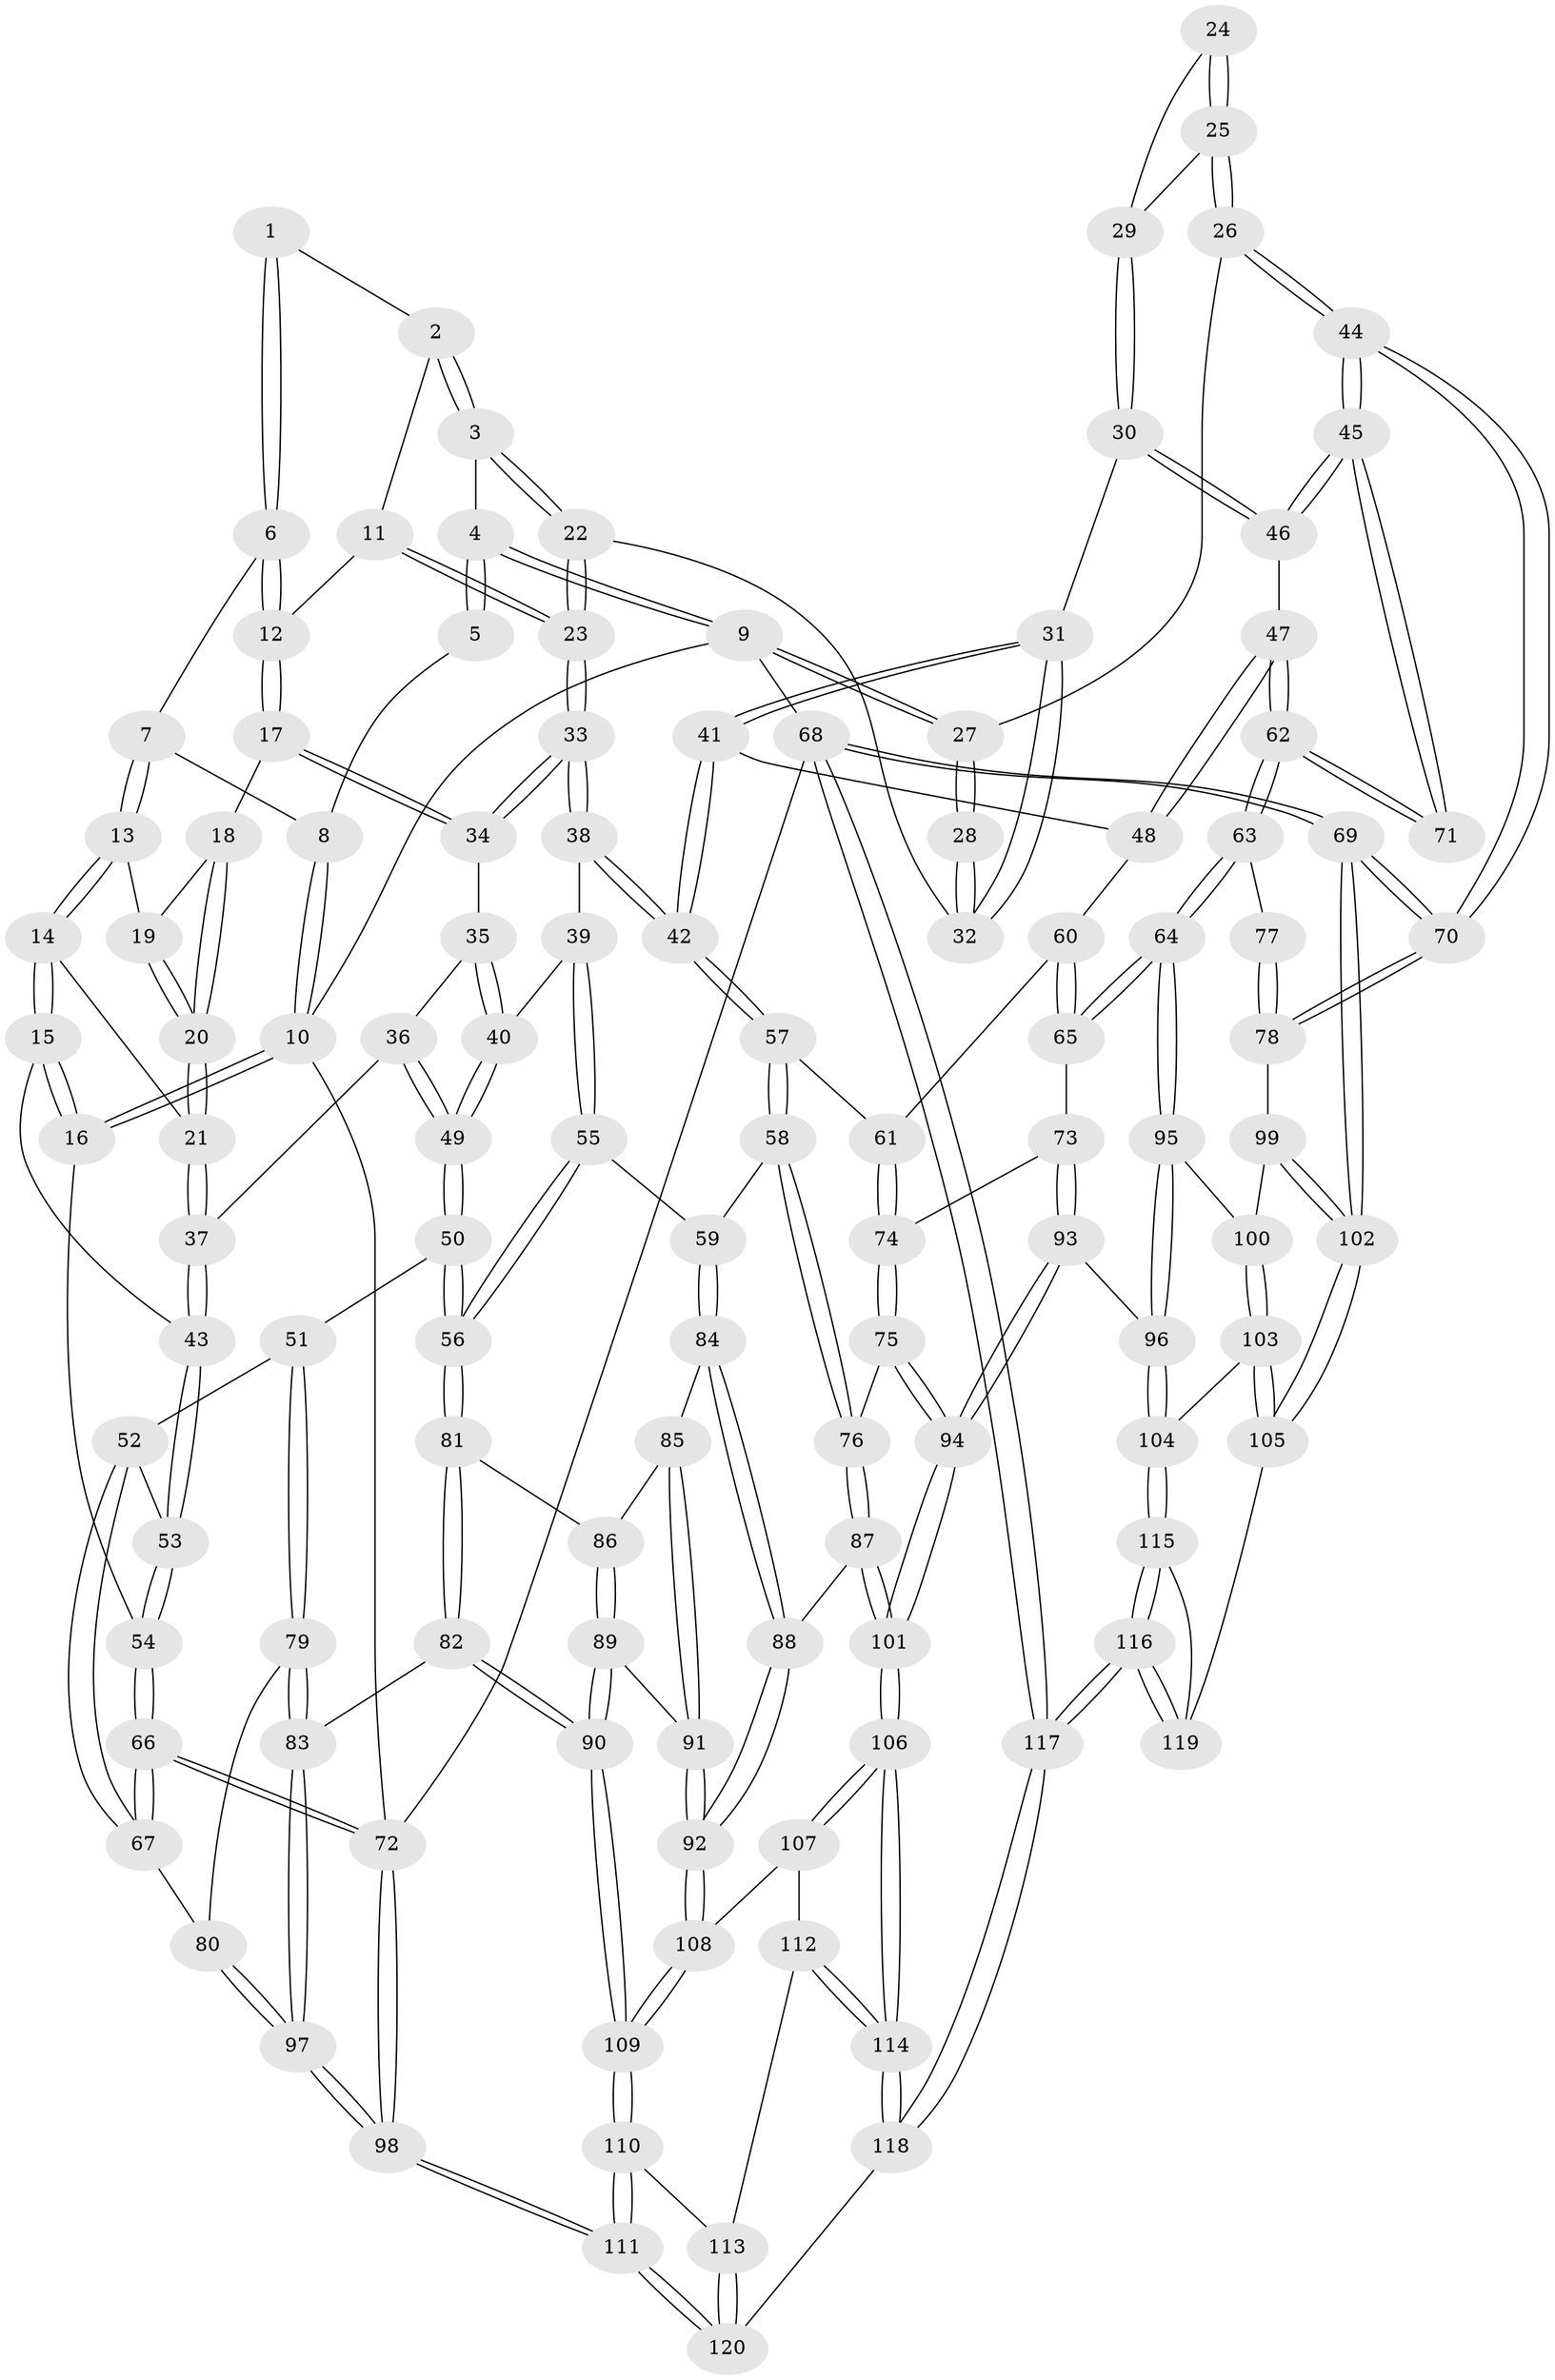 // Generated by graph-tools (version 1.1) at 2025/27/03/09/25 03:27:09]
// undirected, 120 vertices, 297 edges
graph export_dot {
graph [start="1"]
  node [color=gray90,style=filled];
  1 [pos="+0.383528706971495+0"];
  2 [pos="+0.43724604764728725+0.07834260242685019"];
  3 [pos="+0.695872464168706+0.1786348599010077"];
  4 [pos="+0.7698945542703545+0"];
  5 [pos="+0.38073805954974177+0"];
  6 [pos="+0.2861789151694534+0.09506578236703699"];
  7 [pos="+0.16744597124170574+0.07792032659130241"];
  8 [pos="+0+0"];
  9 [pos="+1+0"];
  10 [pos="+0+0"];
  11 [pos="+0.3948043992143674+0.15053318796407086"];
  12 [pos="+0.3353395126763054+0.21655242984626336"];
  13 [pos="+0.16018963545770237+0.1098842524333815"];
  14 [pos="+0.06900709873689403+0.23026838317824702"];
  15 [pos="+0+0.25791609211026856"];
  16 [pos="+0+0.25719283575872703"];
  17 [pos="+0.3328432221030863+0.23242952205655742"];
  18 [pos="+0.32357680083340307+0.2355882419757881"];
  19 [pos="+0.19209425557466167+0.15023012656612905"];
  20 [pos="+0.21739252903206252+0.3023543295689007"];
  21 [pos="+0.2007518419519287+0.3171456713321685"];
  22 [pos="+0.6961604059034787+0.18188441921018103"];
  23 [pos="+0.6088086528911526+0.2529385724501159"];
  24 [pos="+0.9512439561818546+0.2252482056929275"];
  25 [pos="+1+0.2787981247752407"];
  26 [pos="+1+0.2566746698722701"];
  27 [pos="+1+0"];
  28 [pos="+0.8836524922052895+0.18530306561620083"];
  29 [pos="+0.9337832963368398+0.32930966421598534"];
  30 [pos="+0.8377373206423699+0.3576437628467116"];
  31 [pos="+0.8091054196427071+0.34452861816596236"];
  32 [pos="+0.7107515176303182+0.19488786273328398"];
  33 [pos="+0.5229997766757383+0.332062504737881"];
  34 [pos="+0.35007657062189473+0.24595784644572533"];
  35 [pos="+0.33090486002772246+0.3671719785018658"];
  36 [pos="+0.20804040788671954+0.4146937244988265"];
  37 [pos="+0.20008406892741643+0.4111964211540175"];
  38 [pos="+0.5047334116363629+0.40976679161325336"];
  39 [pos="+0.4513771126336287+0.4350933848719443"];
  40 [pos="+0.44171571773408436+0.4372649701729067"];
  41 [pos="+0.749613373964968+0.4543194133665831"];
  42 [pos="+0.5763040511907785+0.5224010986659804"];
  43 [pos="+0.18063110958938355+0.4254470203836246"];
  44 [pos="+1+0.5300815012592283"];
  45 [pos="+1+0.531697029205532"];
  46 [pos="+0.9147766325072061+0.4703025965065656"];
  47 [pos="+0.8793177652474788+0.5513293683911185"];
  48 [pos="+0.7640718577545436+0.5317393479450665"];
  49 [pos="+0.31755445483798794+0.4926943238521171"];
  50 [pos="+0.30882392885779936+0.60996074001226"];
  51 [pos="+0.20673335653530628+0.6276076325945474"];
  52 [pos="+0.13190511751349915+0.5094397711679922"];
  53 [pos="+0.14573726527552414+0.4710874146487722"];
  54 [pos="+0+0.34270006550444604"];
  55 [pos="+0.408842370376719+0.6351700079357118"];
  56 [pos="+0.34868853144195866+0.6457045396877308"];
  57 [pos="+0.5774894956666267+0.5332846994282163"];
  58 [pos="+0.5389473369802058+0.6200351690903665"];
  59 [pos="+0.49156926514544175+0.6477852645240597"];
  60 [pos="+0.7606661685692828+0.5417040847670541"];
  61 [pos="+0.669945913544236+0.5868916819211433"];
  62 [pos="+0.8796527377128722+0.6122888545062665"];
  63 [pos="+0.8467695623218672+0.6873984126647181"];
  64 [pos="+0.8439613486216777+0.6912065039240887"];
  65 [pos="+0.8012908122965585+0.6801557620840241"];
  66 [pos="+0+0.6090114611445976"];
  67 [pos="+0+0.6099679274145382"];
  68 [pos="+1+1"];
  69 [pos="+1+1"];
  70 [pos="+1+0.7995696496231469"];
  71 [pos="+1+0.5848445755666013"];
  72 [pos="+0+1"];
  73 [pos="+0.7412532663043354+0.6867707927480594"];
  74 [pos="+0.7268241707570373+0.6875670265613157"];
  75 [pos="+0.6579302769151868+0.7392186923986237"];
  76 [pos="+0.6394364517478343+0.7353869862886917"];
  77 [pos="+0.9769483439319283+0.658127517270806"];
  78 [pos="+1+0.7640048941304739"];
  79 [pos="+0.18719520726342553+0.6562921269944499"];
  80 [pos="+0.1227839789509804+0.7057226178167867"];
  81 [pos="+0.34828222856801544+0.6508732705881728"];
  82 [pos="+0.3003118779841926+0.8023835002636448"];
  83 [pos="+0.29620664210328995+0.8026551647076691"];
  84 [pos="+0.488745436850199+0.7214478027239536"];
  85 [pos="+0.43062478420383243+0.7468082153820841"];
  86 [pos="+0.4165913137317685+0.7433440010291018"];
  87 [pos="+0.5355603887968068+0.7957165576211159"];
  88 [pos="+0.5199764304863373+0.7942224900305703"];
  89 [pos="+0.3619023170150798+0.8075324009486577"];
  90 [pos="+0.3199669571640056+0.8174403973981152"];
  91 [pos="+0.43693764307650884+0.8097633298481932"];
  92 [pos="+0.47946922704020595+0.8282783103372228"];
  93 [pos="+0.7559943242712973+0.8528102383750672"];
  94 [pos="+0.6892913165452076+0.8571033748845954"];
  95 [pos="+0.8580460005948829+0.7235691314194985"];
  96 [pos="+0.8001308063018047+0.8532116540879907"];
  97 [pos="+0.13542997130663928+0.8577928892776998"];
  98 [pos="+0+1"];
  99 [pos="+0.9682936866408114+0.765592922364119"];
  100 [pos="+0.9263953967734085+0.7628515050644334"];
  101 [pos="+0.6341649202831149+0.9360242867039591"];
  102 [pos="+0.9694123123965745+0.9205119854997204"];
  103 [pos="+0.9211783314222133+0.8585993806247891"];
  104 [pos="+0.8163509391145356+0.8780333497782365"];
  105 [pos="+0.9620784546709422+0.9171895471003576"];
  106 [pos="+0.6256728151179951+0.9694667308193906"];
  107 [pos="+0.478813202434853+0.8573214860775183"];
  108 [pos="+0.47774476675264094+0.8385147965474031"];
  109 [pos="+0.34781902449439694+0.8894087878992192"];
  110 [pos="+0.3481837196579176+0.8913630346629069"];
  111 [pos="+0.18230620103210596+1"];
  112 [pos="+0.4640404112189017+0.8924284025509597"];
  113 [pos="+0.4142509650505167+0.915295550538808"];
  114 [pos="+0.6114240346398314+1"];
  115 [pos="+0.8221521375666534+0.9020004013996556"];
  116 [pos="+0.8149134248743736+0.9990019856064485"];
  117 [pos="+0.7469921554544685+1"];
  118 [pos="+0.6116610410888329+1"];
  119 [pos="+0.9438541638664582+0.9201972378268801"];
  120 [pos="+0.5177980386142693+1"];
  1 -- 2;
  1 -- 6;
  1 -- 6;
  2 -- 3;
  2 -- 3;
  2 -- 11;
  3 -- 4;
  3 -- 22;
  3 -- 22;
  4 -- 5;
  4 -- 5;
  4 -- 9;
  4 -- 9;
  5 -- 8;
  6 -- 7;
  6 -- 12;
  6 -- 12;
  7 -- 8;
  7 -- 13;
  7 -- 13;
  8 -- 10;
  8 -- 10;
  9 -- 10;
  9 -- 27;
  9 -- 27;
  9 -- 68;
  10 -- 16;
  10 -- 16;
  10 -- 72;
  11 -- 12;
  11 -- 23;
  11 -- 23;
  12 -- 17;
  12 -- 17;
  13 -- 14;
  13 -- 14;
  13 -- 19;
  14 -- 15;
  14 -- 15;
  14 -- 21;
  15 -- 16;
  15 -- 16;
  15 -- 43;
  16 -- 54;
  17 -- 18;
  17 -- 34;
  17 -- 34;
  18 -- 19;
  18 -- 20;
  18 -- 20;
  19 -- 20;
  19 -- 20;
  20 -- 21;
  20 -- 21;
  21 -- 37;
  21 -- 37;
  22 -- 23;
  22 -- 23;
  22 -- 32;
  23 -- 33;
  23 -- 33;
  24 -- 25;
  24 -- 25;
  24 -- 29;
  25 -- 26;
  25 -- 26;
  25 -- 29;
  26 -- 27;
  26 -- 44;
  26 -- 44;
  27 -- 28;
  27 -- 28;
  28 -- 32;
  28 -- 32;
  29 -- 30;
  29 -- 30;
  30 -- 31;
  30 -- 46;
  30 -- 46;
  31 -- 32;
  31 -- 32;
  31 -- 41;
  31 -- 41;
  33 -- 34;
  33 -- 34;
  33 -- 38;
  33 -- 38;
  34 -- 35;
  35 -- 36;
  35 -- 40;
  35 -- 40;
  36 -- 37;
  36 -- 49;
  36 -- 49;
  37 -- 43;
  37 -- 43;
  38 -- 39;
  38 -- 42;
  38 -- 42;
  39 -- 40;
  39 -- 55;
  39 -- 55;
  40 -- 49;
  40 -- 49;
  41 -- 42;
  41 -- 42;
  41 -- 48;
  42 -- 57;
  42 -- 57;
  43 -- 53;
  43 -- 53;
  44 -- 45;
  44 -- 45;
  44 -- 70;
  44 -- 70;
  45 -- 46;
  45 -- 46;
  45 -- 71;
  45 -- 71;
  46 -- 47;
  47 -- 48;
  47 -- 48;
  47 -- 62;
  47 -- 62;
  48 -- 60;
  49 -- 50;
  49 -- 50;
  50 -- 51;
  50 -- 56;
  50 -- 56;
  51 -- 52;
  51 -- 79;
  51 -- 79;
  52 -- 53;
  52 -- 67;
  52 -- 67;
  53 -- 54;
  53 -- 54;
  54 -- 66;
  54 -- 66;
  55 -- 56;
  55 -- 56;
  55 -- 59;
  56 -- 81;
  56 -- 81;
  57 -- 58;
  57 -- 58;
  57 -- 61;
  58 -- 59;
  58 -- 76;
  58 -- 76;
  59 -- 84;
  59 -- 84;
  60 -- 61;
  60 -- 65;
  60 -- 65;
  61 -- 74;
  61 -- 74;
  62 -- 63;
  62 -- 63;
  62 -- 71;
  62 -- 71;
  63 -- 64;
  63 -- 64;
  63 -- 77;
  64 -- 65;
  64 -- 65;
  64 -- 95;
  64 -- 95;
  65 -- 73;
  66 -- 67;
  66 -- 67;
  66 -- 72;
  66 -- 72;
  67 -- 80;
  68 -- 69;
  68 -- 69;
  68 -- 117;
  68 -- 117;
  68 -- 72;
  69 -- 70;
  69 -- 70;
  69 -- 102;
  69 -- 102;
  70 -- 78;
  70 -- 78;
  72 -- 98;
  72 -- 98;
  73 -- 74;
  73 -- 93;
  73 -- 93;
  74 -- 75;
  74 -- 75;
  75 -- 76;
  75 -- 94;
  75 -- 94;
  76 -- 87;
  76 -- 87;
  77 -- 78;
  77 -- 78;
  78 -- 99;
  79 -- 80;
  79 -- 83;
  79 -- 83;
  80 -- 97;
  80 -- 97;
  81 -- 82;
  81 -- 82;
  81 -- 86;
  82 -- 83;
  82 -- 90;
  82 -- 90;
  83 -- 97;
  83 -- 97;
  84 -- 85;
  84 -- 88;
  84 -- 88;
  85 -- 86;
  85 -- 91;
  85 -- 91;
  86 -- 89;
  86 -- 89;
  87 -- 88;
  87 -- 101;
  87 -- 101;
  88 -- 92;
  88 -- 92;
  89 -- 90;
  89 -- 90;
  89 -- 91;
  90 -- 109;
  90 -- 109;
  91 -- 92;
  91 -- 92;
  92 -- 108;
  92 -- 108;
  93 -- 94;
  93 -- 94;
  93 -- 96;
  94 -- 101;
  94 -- 101;
  95 -- 96;
  95 -- 96;
  95 -- 100;
  96 -- 104;
  96 -- 104;
  97 -- 98;
  97 -- 98;
  98 -- 111;
  98 -- 111;
  99 -- 100;
  99 -- 102;
  99 -- 102;
  100 -- 103;
  100 -- 103;
  101 -- 106;
  101 -- 106;
  102 -- 105;
  102 -- 105;
  103 -- 104;
  103 -- 105;
  103 -- 105;
  104 -- 115;
  104 -- 115;
  105 -- 119;
  106 -- 107;
  106 -- 107;
  106 -- 114;
  106 -- 114;
  107 -- 108;
  107 -- 112;
  108 -- 109;
  108 -- 109;
  109 -- 110;
  109 -- 110;
  110 -- 111;
  110 -- 111;
  110 -- 113;
  111 -- 120;
  111 -- 120;
  112 -- 113;
  112 -- 114;
  112 -- 114;
  113 -- 120;
  113 -- 120;
  114 -- 118;
  114 -- 118;
  115 -- 116;
  115 -- 116;
  115 -- 119;
  116 -- 117;
  116 -- 117;
  116 -- 119;
  116 -- 119;
  117 -- 118;
  117 -- 118;
  118 -- 120;
}
